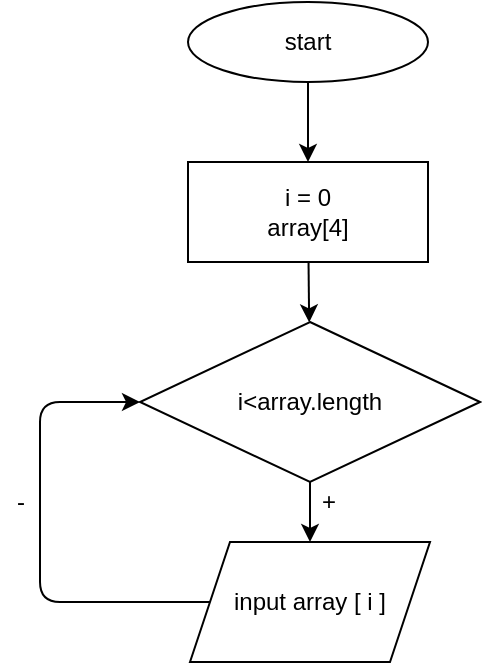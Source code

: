 <mxfile>
    <diagram id="BLJdtCQ7kO7ujQorVsPj" name="Page-1">
        <mxGraphModel dx="1118" dy="419" grid="1" gridSize="10" guides="1" tooltips="1" connect="1" arrows="1" fold="1" page="1" pageScale="1" pageWidth="827" pageHeight="1169" math="0" shadow="0">
            <root>
                <mxCell id="0"/>
                <mxCell id="1" parent="0"/>
                <mxCell id="14" value="" style="edgeStyle=none;html=1;" edge="1" parent="1" source="2" target="12">
                    <mxGeometry relative="1" as="geometry"/>
                </mxCell>
                <mxCell id="2" value="start" style="ellipse;whiteSpace=wrap;html=1;" vertex="1" parent="1">
                    <mxGeometry x="354" y="10" width="120" height="40" as="geometry"/>
                </mxCell>
                <mxCell id="17" value="" style="edgeStyle=none;html=1;" edge="1" parent="1" source="12" target="16">
                    <mxGeometry relative="1" as="geometry"/>
                </mxCell>
                <mxCell id="12" value="i = 0&lt;br&gt;array[4]" style="rounded=0;whiteSpace=wrap;html=1;" vertex="1" parent="1">
                    <mxGeometry x="354" y="90" width="120" height="50" as="geometry"/>
                </mxCell>
                <mxCell id="20" value="" style="edgeStyle=none;html=1;" edge="1" parent="1" source="16" target="19">
                    <mxGeometry relative="1" as="geometry"/>
                </mxCell>
                <mxCell id="16" value="i&amp;lt;array.length" style="rhombus;whiteSpace=wrap;html=1;rounded=0;" vertex="1" parent="1">
                    <mxGeometry x="330" y="170" width="170" height="80" as="geometry"/>
                </mxCell>
                <mxCell id="22" style="edgeStyle=none;html=1;entryX=0;entryY=0.5;entryDx=0;entryDy=0;" edge="1" parent="1" source="19" target="16">
                    <mxGeometry relative="1" as="geometry">
                        <mxPoint x="280" y="210" as="targetPoint"/>
                        <Array as="points">
                            <mxPoint x="280" y="310"/>
                            <mxPoint x="280" y="260"/>
                            <mxPoint x="280" y="210"/>
                        </Array>
                    </mxGeometry>
                </mxCell>
                <mxCell id="19" value="input array [ i ]" style="shape=parallelogram;perimeter=parallelogramPerimeter;whiteSpace=wrap;html=1;fixedSize=1;" vertex="1" parent="1">
                    <mxGeometry x="355" y="280" width="120" height="60" as="geometry"/>
                </mxCell>
                <mxCell id="23" value="-" style="text;html=1;align=center;verticalAlign=middle;resizable=0;points=[];autosize=1;strokeColor=none;fillColor=none;" vertex="1" parent="1">
                    <mxGeometry x="260" y="250" width="20" height="20" as="geometry"/>
                </mxCell>
                <mxCell id="24" value="+" style="text;html=1;align=center;verticalAlign=middle;resizable=0;points=[];autosize=1;strokeColor=none;fillColor=none;" vertex="1" parent="1">
                    <mxGeometry x="414" y="250" width="20" height="20" as="geometry"/>
                </mxCell>
            </root>
        </mxGraphModel>
    </diagram>
</mxfile>